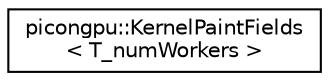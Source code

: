 digraph "Graphical Class Hierarchy"
{
 // LATEX_PDF_SIZE
  edge [fontname="Helvetica",fontsize="10",labelfontname="Helvetica",labelfontsize="10"];
  node [fontname="Helvetica",fontsize="10",shape=record];
  rankdir="LR";
  Node0 [label="picongpu::KernelPaintFields\l\< T_numWorkers \>",height=0.2,width=0.4,color="black", fillcolor="white", style="filled",URL="$structpicongpu_1_1_kernel_paint_fields.html",tooltip="derives two dimensional field from a slice of field"];
}
